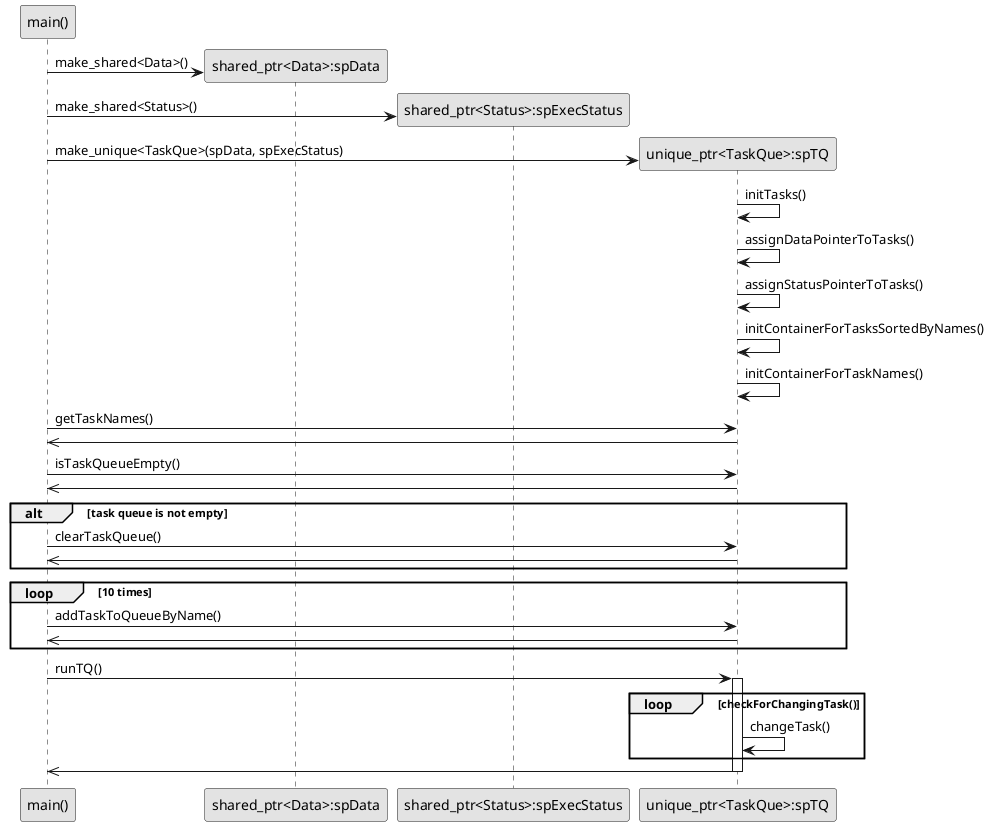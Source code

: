 @startuml
skinparam monochrome true
skinparam classAttributeIconSize 0

participant "main()" as A
participant "shared_ptr<Data>:spData" as B
participant "shared_ptr<Status>:spExecStatus" as C
participant "unique_ptr<TaskQue>:spTQ" as D
A ->  B **: make_shared<Data>()
A ->  C **: make_shared<Status>()
A ->  D **: make_unique<TaskQue>(spData, spExecStatus)
D -> D : initTasks()
D -> D : assignDataPointerToTasks()
D -> D : assignStatusPointerToTasks()
D -> D : initContainerForTasksSortedByNames()
D -> D : initContainerForTaskNames()
A -> D : getTaskNames()
D ->> A
A -> D : isTaskQueueEmpty()
D ->> A
alt task queue is not empty
A -> D : clearTaskQueue()
D ->> A
end
loop 10 times
A -> D : addTaskToQueueByName()
D ->> A
end

A -> D : runTQ()
activate D

loop checkForChangingTask()
    D -> D: changeTask()
end
D ->> A
deactivate D
@enduml